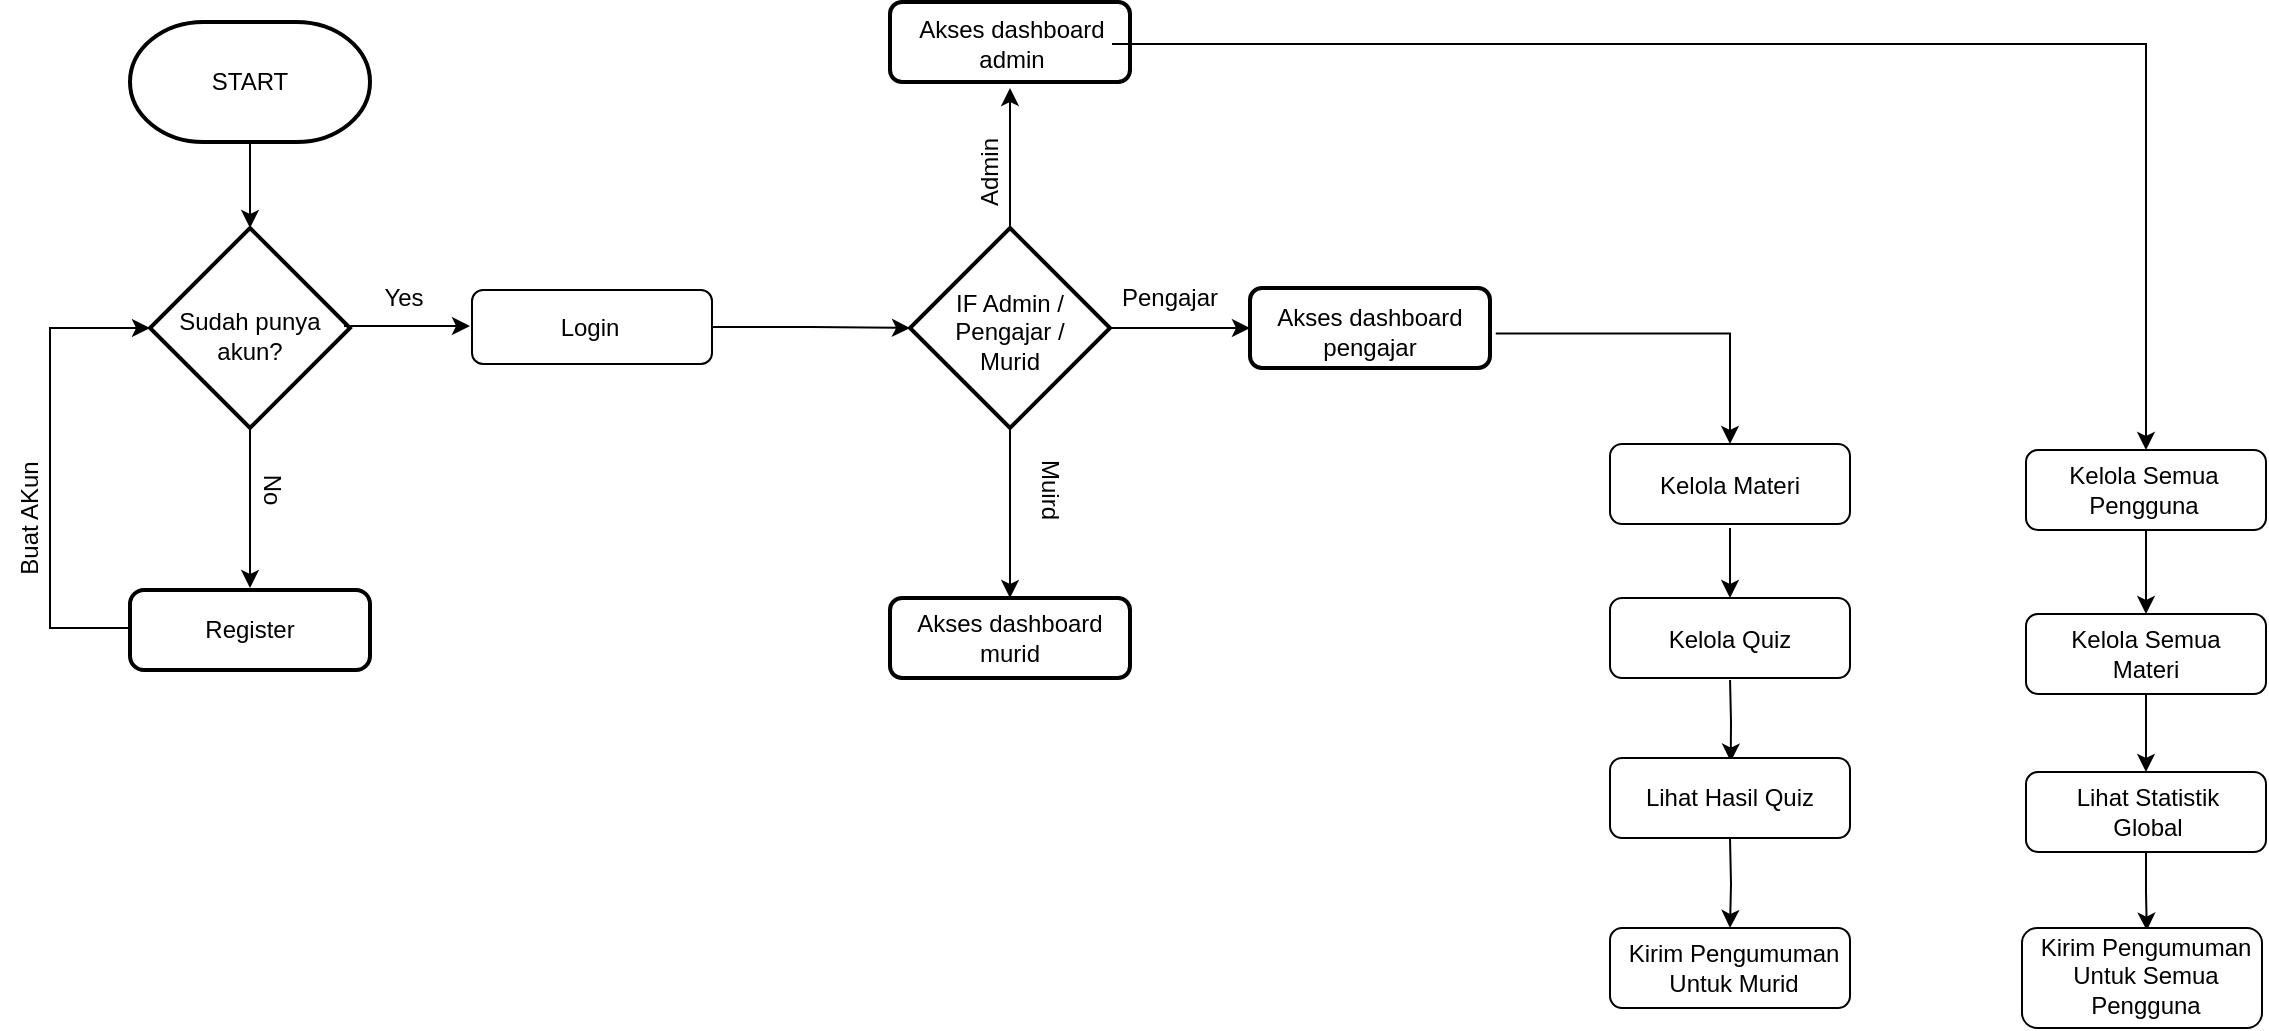 <mxfile version="24.8.4">
  <diagram name="Page-1" id="HqVOhBxUSfoMC-Bsnp2I">
    <mxGraphModel dx="1134" dy="591" grid="1" gridSize="10" guides="1" tooltips="1" connect="1" arrows="1" fold="1" page="1" pageScale="1" pageWidth="1850" pageHeight="2100" math="0" shadow="0">
      <root>
        <mxCell id="0" />
        <mxCell id="1" parent="0" />
        <mxCell id="OgZTzhqOuTUDDdfzsmMP-20" value="" style="edgeStyle=orthogonalEdgeStyle;rounded=0;orthogonalLoop=1;jettySize=auto;html=1;entryX=0.5;entryY=0;entryDx=0;entryDy=0;" edge="1" parent="1" source="OgZTzhqOuTUDDdfzsmMP-3" target="OgZTzhqOuTUDDdfzsmMP-15">
          <mxGeometry relative="1" as="geometry">
            <mxPoint x="420" y="240" as="targetPoint" />
          </mxGeometry>
        </mxCell>
        <mxCell id="OgZTzhqOuTUDDdfzsmMP-3" value="" style="strokeWidth=2;html=1;shape=mxgraph.flowchart.terminator;whiteSpace=wrap;" vertex="1" parent="1">
          <mxGeometry x="360" y="147" width="120" height="60" as="geometry" />
        </mxCell>
        <mxCell id="OgZTzhqOuTUDDdfzsmMP-4" value="START" style="text;strokeColor=none;align=center;fillColor=none;html=1;verticalAlign=middle;whiteSpace=wrap;rounded=0;" vertex="1" parent="1">
          <mxGeometry x="390" y="162" width="60" height="30" as="geometry" />
        </mxCell>
        <mxCell id="OgZTzhqOuTUDDdfzsmMP-10" value="" style="rounded=1;whiteSpace=wrap;html=1;absoluteArcSize=1;arcSize=14;strokeWidth=2;" vertex="1" parent="1">
          <mxGeometry x="360" y="431" width="120" height="40" as="geometry" />
        </mxCell>
        <mxCell id="OgZTzhqOuTUDDdfzsmMP-11" value="Register" style="text;strokeColor=none;align=center;fillColor=none;html=1;verticalAlign=middle;whiteSpace=wrap;rounded=0;" vertex="1" parent="1">
          <mxGeometry x="390" y="436" width="60" height="30" as="geometry" />
        </mxCell>
        <mxCell id="OgZTzhqOuTUDDdfzsmMP-25" value="" style="edgeStyle=orthogonalEdgeStyle;rounded=0;orthogonalLoop=1;jettySize=auto;html=1;" edge="1" parent="1" source="OgZTzhqOuTUDDdfzsmMP-15">
          <mxGeometry relative="1" as="geometry">
            <mxPoint x="420" y="430" as="targetPoint" />
          </mxGeometry>
        </mxCell>
        <mxCell id="OgZTzhqOuTUDDdfzsmMP-15" value="" style="rhombus;whiteSpace=wrap;html=1;strokeWidth=2;" vertex="1" parent="1">
          <mxGeometry x="370" y="250" width="100" height="100" as="geometry" />
        </mxCell>
        <mxCell id="OgZTzhqOuTUDDdfzsmMP-22" value="" style="edgeStyle=orthogonalEdgeStyle;rounded=0;orthogonalLoop=1;jettySize=auto;html=1;" edge="1" parent="1">
          <mxGeometry relative="1" as="geometry">
            <mxPoint x="467" y="299" as="sourcePoint" />
            <mxPoint x="530" y="299" as="targetPoint" />
          </mxGeometry>
        </mxCell>
        <mxCell id="OgZTzhqOuTUDDdfzsmMP-16" value="Sudah punya akun?" style="text;strokeColor=none;align=center;fillColor=none;html=1;verticalAlign=middle;whiteSpace=wrap;rounded=0;" vertex="1" parent="1">
          <mxGeometry x="380" y="289" width="80" height="30" as="geometry" />
        </mxCell>
        <mxCell id="OgZTzhqOuTUDDdfzsmMP-33" value="" style="edgeStyle=orthogonalEdgeStyle;rounded=0;orthogonalLoop=1;jettySize=auto;html=1;entryX=0;entryY=0.5;entryDx=0;entryDy=0;" edge="1" parent="1" source="OgZTzhqOuTUDDdfzsmMP-21" target="OgZTzhqOuTUDDdfzsmMP-34">
          <mxGeometry relative="1" as="geometry">
            <mxPoint x="740" y="299" as="targetPoint" />
          </mxGeometry>
        </mxCell>
        <mxCell id="OgZTzhqOuTUDDdfzsmMP-21" value="" style="rounded=1;whiteSpace=wrap;html=1;" vertex="1" parent="1">
          <mxGeometry x="531" y="281" width="120" height="37" as="geometry" />
        </mxCell>
        <mxCell id="OgZTzhqOuTUDDdfzsmMP-23" value="Login" style="text;strokeColor=none;align=center;fillColor=none;html=1;verticalAlign=middle;whiteSpace=wrap;rounded=0;" vertex="1" parent="1">
          <mxGeometry x="560" y="285" width="60" height="30" as="geometry" />
        </mxCell>
        <mxCell id="OgZTzhqOuTUDDdfzsmMP-24" value="&lt;div&gt;Yes&lt;/div&gt;" style="text;strokeColor=none;align=center;fillColor=none;html=1;verticalAlign=middle;whiteSpace=wrap;rounded=0;" vertex="1" parent="1">
          <mxGeometry x="457" y="270" width="80" height="30" as="geometry" />
        </mxCell>
        <mxCell id="OgZTzhqOuTUDDdfzsmMP-26" value="No" style="text;strokeColor=none;align=center;fillColor=none;html=1;verticalAlign=middle;whiteSpace=wrap;rounded=0;rotation=90;" vertex="1" parent="1">
          <mxGeometry x="391" y="366" width="80" height="30" as="geometry" />
        </mxCell>
        <mxCell id="OgZTzhqOuTUDDdfzsmMP-30" value="" style="endArrow=classic;html=1;rounded=0;entryX=0;entryY=0.5;entryDx=0;entryDy=0;" edge="1" parent="1" target="OgZTzhqOuTUDDdfzsmMP-15">
          <mxGeometry width="50" height="50" relative="1" as="geometry">
            <mxPoint x="360" y="450" as="sourcePoint" />
            <mxPoint x="290" y="390" as="targetPoint" />
            <Array as="points">
              <mxPoint x="320" y="450" />
              <mxPoint x="320" y="300" />
            </Array>
          </mxGeometry>
        </mxCell>
        <mxCell id="OgZTzhqOuTUDDdfzsmMP-31" value="&lt;div&gt;Buat AKun&lt;/div&gt;" style="text;strokeColor=none;align=center;fillColor=none;html=1;verticalAlign=middle;whiteSpace=wrap;rounded=0;rotation=270;" vertex="1" parent="1">
          <mxGeometry x="270" y="380" width="80" height="30" as="geometry" />
        </mxCell>
        <mxCell id="OgZTzhqOuTUDDdfzsmMP-37" value="" style="edgeStyle=orthogonalEdgeStyle;rounded=0;orthogonalLoop=1;jettySize=auto;html=1;" edge="1" parent="1" source="OgZTzhqOuTUDDdfzsmMP-34">
          <mxGeometry relative="1" as="geometry">
            <mxPoint x="800" y="180" as="targetPoint" />
          </mxGeometry>
        </mxCell>
        <mxCell id="OgZTzhqOuTUDDdfzsmMP-40" value="" style="edgeStyle=orthogonalEdgeStyle;rounded=0;orthogonalLoop=1;jettySize=auto;html=1;" edge="1" parent="1" source="OgZTzhqOuTUDDdfzsmMP-34" target="OgZTzhqOuTUDDdfzsmMP-39">
          <mxGeometry relative="1" as="geometry" />
        </mxCell>
        <mxCell id="OgZTzhqOuTUDDdfzsmMP-43" value="" style="edgeStyle=orthogonalEdgeStyle;rounded=0;orthogonalLoop=1;jettySize=auto;html=1;" edge="1" parent="1" source="OgZTzhqOuTUDDdfzsmMP-34" target="OgZTzhqOuTUDDdfzsmMP-42">
          <mxGeometry relative="1" as="geometry" />
        </mxCell>
        <mxCell id="OgZTzhqOuTUDDdfzsmMP-34" value="" style="rhombus;whiteSpace=wrap;html=1;strokeWidth=2;" vertex="1" parent="1">
          <mxGeometry x="750" y="250" width="100" height="100" as="geometry" />
        </mxCell>
        <mxCell id="OgZTzhqOuTUDDdfzsmMP-35" value="IF Admin / Pengajar / Murid" style="text;strokeColor=none;align=center;fillColor=none;html=1;verticalAlign=middle;whiteSpace=wrap;rounded=0;" vertex="1" parent="1">
          <mxGeometry x="760" y="287" width="80" height="30" as="geometry" />
        </mxCell>
        <mxCell id="OgZTzhqOuTUDDdfzsmMP-36" value="" style="rounded=1;whiteSpace=wrap;html=1;strokeWidth=2;" vertex="1" parent="1">
          <mxGeometry x="740" y="137" width="120" height="40" as="geometry" />
        </mxCell>
        <mxCell id="OgZTzhqOuTUDDdfzsmMP-64" value="" style="edgeStyle=orthogonalEdgeStyle;rounded=0;orthogonalLoop=1;jettySize=auto;html=1;" edge="1" parent="1" source="OgZTzhqOuTUDDdfzsmMP-38" target="OgZTzhqOuTUDDdfzsmMP-63">
          <mxGeometry relative="1" as="geometry" />
        </mxCell>
        <mxCell id="OgZTzhqOuTUDDdfzsmMP-38" value="Akses dashboard admin" style="text;strokeColor=none;align=center;fillColor=none;html=1;verticalAlign=middle;whiteSpace=wrap;rounded=0;" vertex="1" parent="1">
          <mxGeometry x="751" y="143" width="100" height="30" as="geometry" />
        </mxCell>
        <mxCell id="OgZTzhqOuTUDDdfzsmMP-39" value="" style="rounded=1;whiteSpace=wrap;html=1;strokeWidth=2;" vertex="1" parent="1">
          <mxGeometry x="920" y="280" width="120" height="40" as="geometry" />
        </mxCell>
        <mxCell id="OgZTzhqOuTUDDdfzsmMP-50" value="" style="edgeStyle=orthogonalEdgeStyle;rounded=0;orthogonalLoop=1;jettySize=auto;html=1;exitX=1.024;exitY=0.568;exitDx=0;exitDy=0;exitPerimeter=0;" edge="1" parent="1" source="OgZTzhqOuTUDDdfzsmMP-39" target="OgZTzhqOuTUDDdfzsmMP-49">
          <mxGeometry relative="1" as="geometry" />
        </mxCell>
        <mxCell id="OgZTzhqOuTUDDdfzsmMP-41" value="Akses dashboard pengajar" style="text;strokeColor=none;align=center;fillColor=none;html=1;verticalAlign=middle;whiteSpace=wrap;rounded=0;" vertex="1" parent="1">
          <mxGeometry x="930" y="287" width="100" height="30" as="geometry" />
        </mxCell>
        <mxCell id="OgZTzhqOuTUDDdfzsmMP-42" value="" style="rounded=1;whiteSpace=wrap;html=1;strokeWidth=2;" vertex="1" parent="1">
          <mxGeometry x="740" y="435" width="120" height="40" as="geometry" />
        </mxCell>
        <mxCell id="OgZTzhqOuTUDDdfzsmMP-45" value="Akses dashboard murid" style="text;strokeColor=none;align=center;fillColor=none;html=1;verticalAlign=middle;whiteSpace=wrap;rounded=0;" vertex="1" parent="1">
          <mxGeometry x="750" y="440" width="100" height="30" as="geometry" />
        </mxCell>
        <mxCell id="OgZTzhqOuTUDDdfzsmMP-46" value="Pengajar" style="text;strokeColor=none;align=center;fillColor=none;html=1;verticalAlign=middle;whiteSpace=wrap;rounded=0;" vertex="1" parent="1">
          <mxGeometry x="840" y="270" width="80" height="30" as="geometry" />
        </mxCell>
        <mxCell id="OgZTzhqOuTUDDdfzsmMP-47" value="Muird" style="text;strokeColor=none;align=center;fillColor=none;html=1;verticalAlign=middle;whiteSpace=wrap;rounded=0;rotation=90;" vertex="1" parent="1">
          <mxGeometry x="780" y="366" width="80" height="30" as="geometry" />
        </mxCell>
        <mxCell id="OgZTzhqOuTUDDdfzsmMP-48" value="Admin" style="text;strokeColor=none;align=center;fillColor=none;html=1;verticalAlign=middle;whiteSpace=wrap;rounded=0;rotation=270;" vertex="1" parent="1">
          <mxGeometry x="750" y="207" width="80" height="30" as="geometry" />
        </mxCell>
        <mxCell id="OgZTzhqOuTUDDdfzsmMP-49" value="" style="rounded=1;whiteSpace=wrap;html=1;" vertex="1" parent="1">
          <mxGeometry x="1100" y="358" width="120" height="40" as="geometry" />
        </mxCell>
        <mxCell id="OgZTzhqOuTUDDdfzsmMP-54" value="" style="edgeStyle=orthogonalEdgeStyle;rounded=0;orthogonalLoop=1;jettySize=auto;html=1;entryX=0.5;entryY=0;entryDx=0;entryDy=0;" edge="1" parent="1" target="OgZTzhqOuTUDDdfzsmMP-52">
          <mxGeometry relative="1" as="geometry">
            <mxPoint x="1160" y="400" as="sourcePoint" />
          </mxGeometry>
        </mxCell>
        <mxCell id="OgZTzhqOuTUDDdfzsmMP-51" value="Kelola Materi" style="text;strokeColor=none;align=center;fillColor=none;html=1;verticalAlign=middle;whiteSpace=wrap;rounded=0;" vertex="1" parent="1">
          <mxGeometry x="1110" y="364" width="100" height="30" as="geometry" />
        </mxCell>
        <mxCell id="OgZTzhqOuTUDDdfzsmMP-52" value="" style="rounded=1;whiteSpace=wrap;html=1;" vertex="1" parent="1">
          <mxGeometry x="1100" y="435" width="120" height="40" as="geometry" />
        </mxCell>
        <mxCell id="OgZTzhqOuTUDDdfzsmMP-56" value="" style="edgeStyle=orthogonalEdgeStyle;rounded=0;orthogonalLoop=1;jettySize=auto;html=1;entryX=0.503;entryY=0.045;entryDx=0;entryDy=0;entryPerimeter=0;" edge="1" parent="1" target="OgZTzhqOuTUDDdfzsmMP-57">
          <mxGeometry relative="1" as="geometry">
            <mxPoint x="1160.026" y="476" as="sourcePoint" />
            <mxPoint x="1160" y="541" as="targetPoint" />
          </mxGeometry>
        </mxCell>
        <mxCell id="OgZTzhqOuTUDDdfzsmMP-53" value="Kelola Quiz" style="text;strokeColor=none;align=center;fillColor=none;html=1;verticalAlign=middle;whiteSpace=wrap;rounded=0;" vertex="1" parent="1">
          <mxGeometry x="1110" y="441" width="100" height="30" as="geometry" />
        </mxCell>
        <mxCell id="OgZTzhqOuTUDDdfzsmMP-57" value="" style="rounded=1;whiteSpace=wrap;html=1;" vertex="1" parent="1">
          <mxGeometry x="1100" y="515" width="120" height="40" as="geometry" />
        </mxCell>
        <mxCell id="OgZTzhqOuTUDDdfzsmMP-61" value="" style="edgeStyle=orthogonalEdgeStyle;rounded=0;orthogonalLoop=1;jettySize=auto;html=1;entryX=0.5;entryY=0;entryDx=0;entryDy=0;" edge="1" parent="1" target="OgZTzhqOuTUDDdfzsmMP-59">
          <mxGeometry relative="1" as="geometry">
            <mxPoint x="1160" y="555" as="sourcePoint" />
          </mxGeometry>
        </mxCell>
        <mxCell id="OgZTzhqOuTUDDdfzsmMP-58" value="Lihat Hasil Quiz" style="text;strokeColor=none;align=center;fillColor=none;html=1;verticalAlign=middle;whiteSpace=wrap;rounded=0;" vertex="1" parent="1">
          <mxGeometry x="1110" y="520" width="100" height="30" as="geometry" />
        </mxCell>
        <mxCell id="OgZTzhqOuTUDDdfzsmMP-59" value="" style="rounded=1;whiteSpace=wrap;html=1;" vertex="1" parent="1">
          <mxGeometry x="1100" y="600" width="120" height="40" as="geometry" />
        </mxCell>
        <mxCell id="OgZTzhqOuTUDDdfzsmMP-60" value="Kirim Pengumuman Untuk Murid" style="text;strokeColor=none;align=center;fillColor=none;html=1;verticalAlign=middle;whiteSpace=wrap;rounded=0;" vertex="1" parent="1">
          <mxGeometry x="1102" y="605" width="120" height="30" as="geometry" />
        </mxCell>
        <mxCell id="OgZTzhqOuTUDDdfzsmMP-68" value="" style="edgeStyle=orthogonalEdgeStyle;rounded=0;orthogonalLoop=1;jettySize=auto;html=1;entryX=0.5;entryY=0;entryDx=0;entryDy=0;" edge="1" parent="1" source="OgZTzhqOuTUDDdfzsmMP-63" target="OgZTzhqOuTUDDdfzsmMP-66">
          <mxGeometry relative="1" as="geometry" />
        </mxCell>
        <mxCell id="OgZTzhqOuTUDDdfzsmMP-63" value="" style="rounded=1;whiteSpace=wrap;html=1;" vertex="1" parent="1">
          <mxGeometry x="1308" y="361" width="120" height="40" as="geometry" />
        </mxCell>
        <mxCell id="OgZTzhqOuTUDDdfzsmMP-65" value="Kelola Semua Pengguna" style="text;strokeColor=none;align=center;fillColor=none;html=1;verticalAlign=middle;whiteSpace=wrap;rounded=0;" vertex="1" parent="1">
          <mxGeometry x="1317" y="366" width="100" height="30" as="geometry" />
        </mxCell>
        <mxCell id="OgZTzhqOuTUDDdfzsmMP-70" value="" style="edgeStyle=orthogonalEdgeStyle;rounded=0;orthogonalLoop=1;jettySize=auto;html=1;" edge="1" parent="1" source="OgZTzhqOuTUDDdfzsmMP-66" target="OgZTzhqOuTUDDdfzsmMP-69">
          <mxGeometry relative="1" as="geometry" />
        </mxCell>
        <mxCell id="OgZTzhqOuTUDDdfzsmMP-66" value="" style="rounded=1;whiteSpace=wrap;html=1;" vertex="1" parent="1">
          <mxGeometry x="1308" y="443" width="120" height="40" as="geometry" />
        </mxCell>
        <mxCell id="OgZTzhqOuTUDDdfzsmMP-67" value="Kelola Semua Materi" style="text;strokeColor=none;align=center;fillColor=none;html=1;verticalAlign=middle;whiteSpace=wrap;rounded=0;" vertex="1" parent="1">
          <mxGeometry x="1318" y="448" width="100" height="30" as="geometry" />
        </mxCell>
        <mxCell id="OgZTzhqOuTUDDdfzsmMP-75" value="" style="edgeStyle=orthogonalEdgeStyle;rounded=0;orthogonalLoop=1;jettySize=auto;html=1;entryX=0.52;entryY=0.026;entryDx=0;entryDy=0;entryPerimeter=0;" edge="1" parent="1" source="OgZTzhqOuTUDDdfzsmMP-69" target="OgZTzhqOuTUDDdfzsmMP-72">
          <mxGeometry relative="1" as="geometry" />
        </mxCell>
        <mxCell id="OgZTzhqOuTUDDdfzsmMP-69" value="" style="rounded=1;whiteSpace=wrap;html=1;" vertex="1" parent="1">
          <mxGeometry x="1308" y="522" width="120" height="40" as="geometry" />
        </mxCell>
        <mxCell id="OgZTzhqOuTUDDdfzsmMP-71" value="Lihat Statistik Global" style="text;strokeColor=none;align=center;fillColor=none;html=1;verticalAlign=middle;whiteSpace=wrap;rounded=0;" vertex="1" parent="1">
          <mxGeometry x="1319" y="527" width="100" height="30" as="geometry" />
        </mxCell>
        <mxCell id="OgZTzhqOuTUDDdfzsmMP-72" value="" style="rounded=1;whiteSpace=wrap;html=1;" vertex="1" parent="1">
          <mxGeometry x="1306" y="600" width="120" height="50" as="geometry" />
        </mxCell>
        <mxCell id="OgZTzhqOuTUDDdfzsmMP-73" value="Kirim Pengumuman Untuk Semua Pengguna" style="text;strokeColor=none;align=center;fillColor=none;html=1;verticalAlign=middle;whiteSpace=wrap;rounded=0;" vertex="1" parent="1">
          <mxGeometry x="1308" y="609" width="120" height="30" as="geometry" />
        </mxCell>
      </root>
    </mxGraphModel>
  </diagram>
</mxfile>
